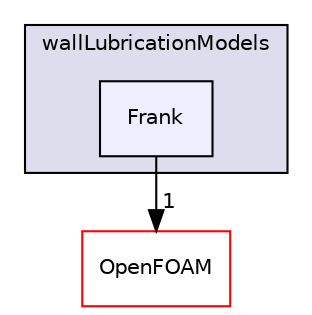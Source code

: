 digraph "src/phaseSystemModels/reactingEulerFoam/interfacialModels/wallLubricationModels/Frank" {
  bgcolor=transparent;
  compound=true
  node [ fontsize="10", fontname="Helvetica"];
  edge [ labelfontsize="10", labelfontname="Helvetica"];
  subgraph clusterdir_d0b28b2a7b033db7a6a83b34c88586b1 {
    graph [ bgcolor="#ddddee", pencolor="black", label="wallLubricationModels" fontname="Helvetica", fontsize="10", URL="dir_d0b28b2a7b033db7a6a83b34c88586b1.html"]
  dir_4a378ce80b464af8bb4be20e85e91e3e [shape=box, label="Frank", style="filled", fillcolor="#eeeeff", pencolor="black", URL="dir_4a378ce80b464af8bb4be20e85e91e3e.html"];
  }
  dir_c5473ff19b20e6ec4dfe5c310b3778a8 [shape=box label="OpenFOAM" color="red" URL="dir_c5473ff19b20e6ec4dfe5c310b3778a8.html"];
  dir_4a378ce80b464af8bb4be20e85e91e3e->dir_c5473ff19b20e6ec4dfe5c310b3778a8 [headlabel="1", labeldistance=1.5 headhref="dir_003191_002151.html"];
}
